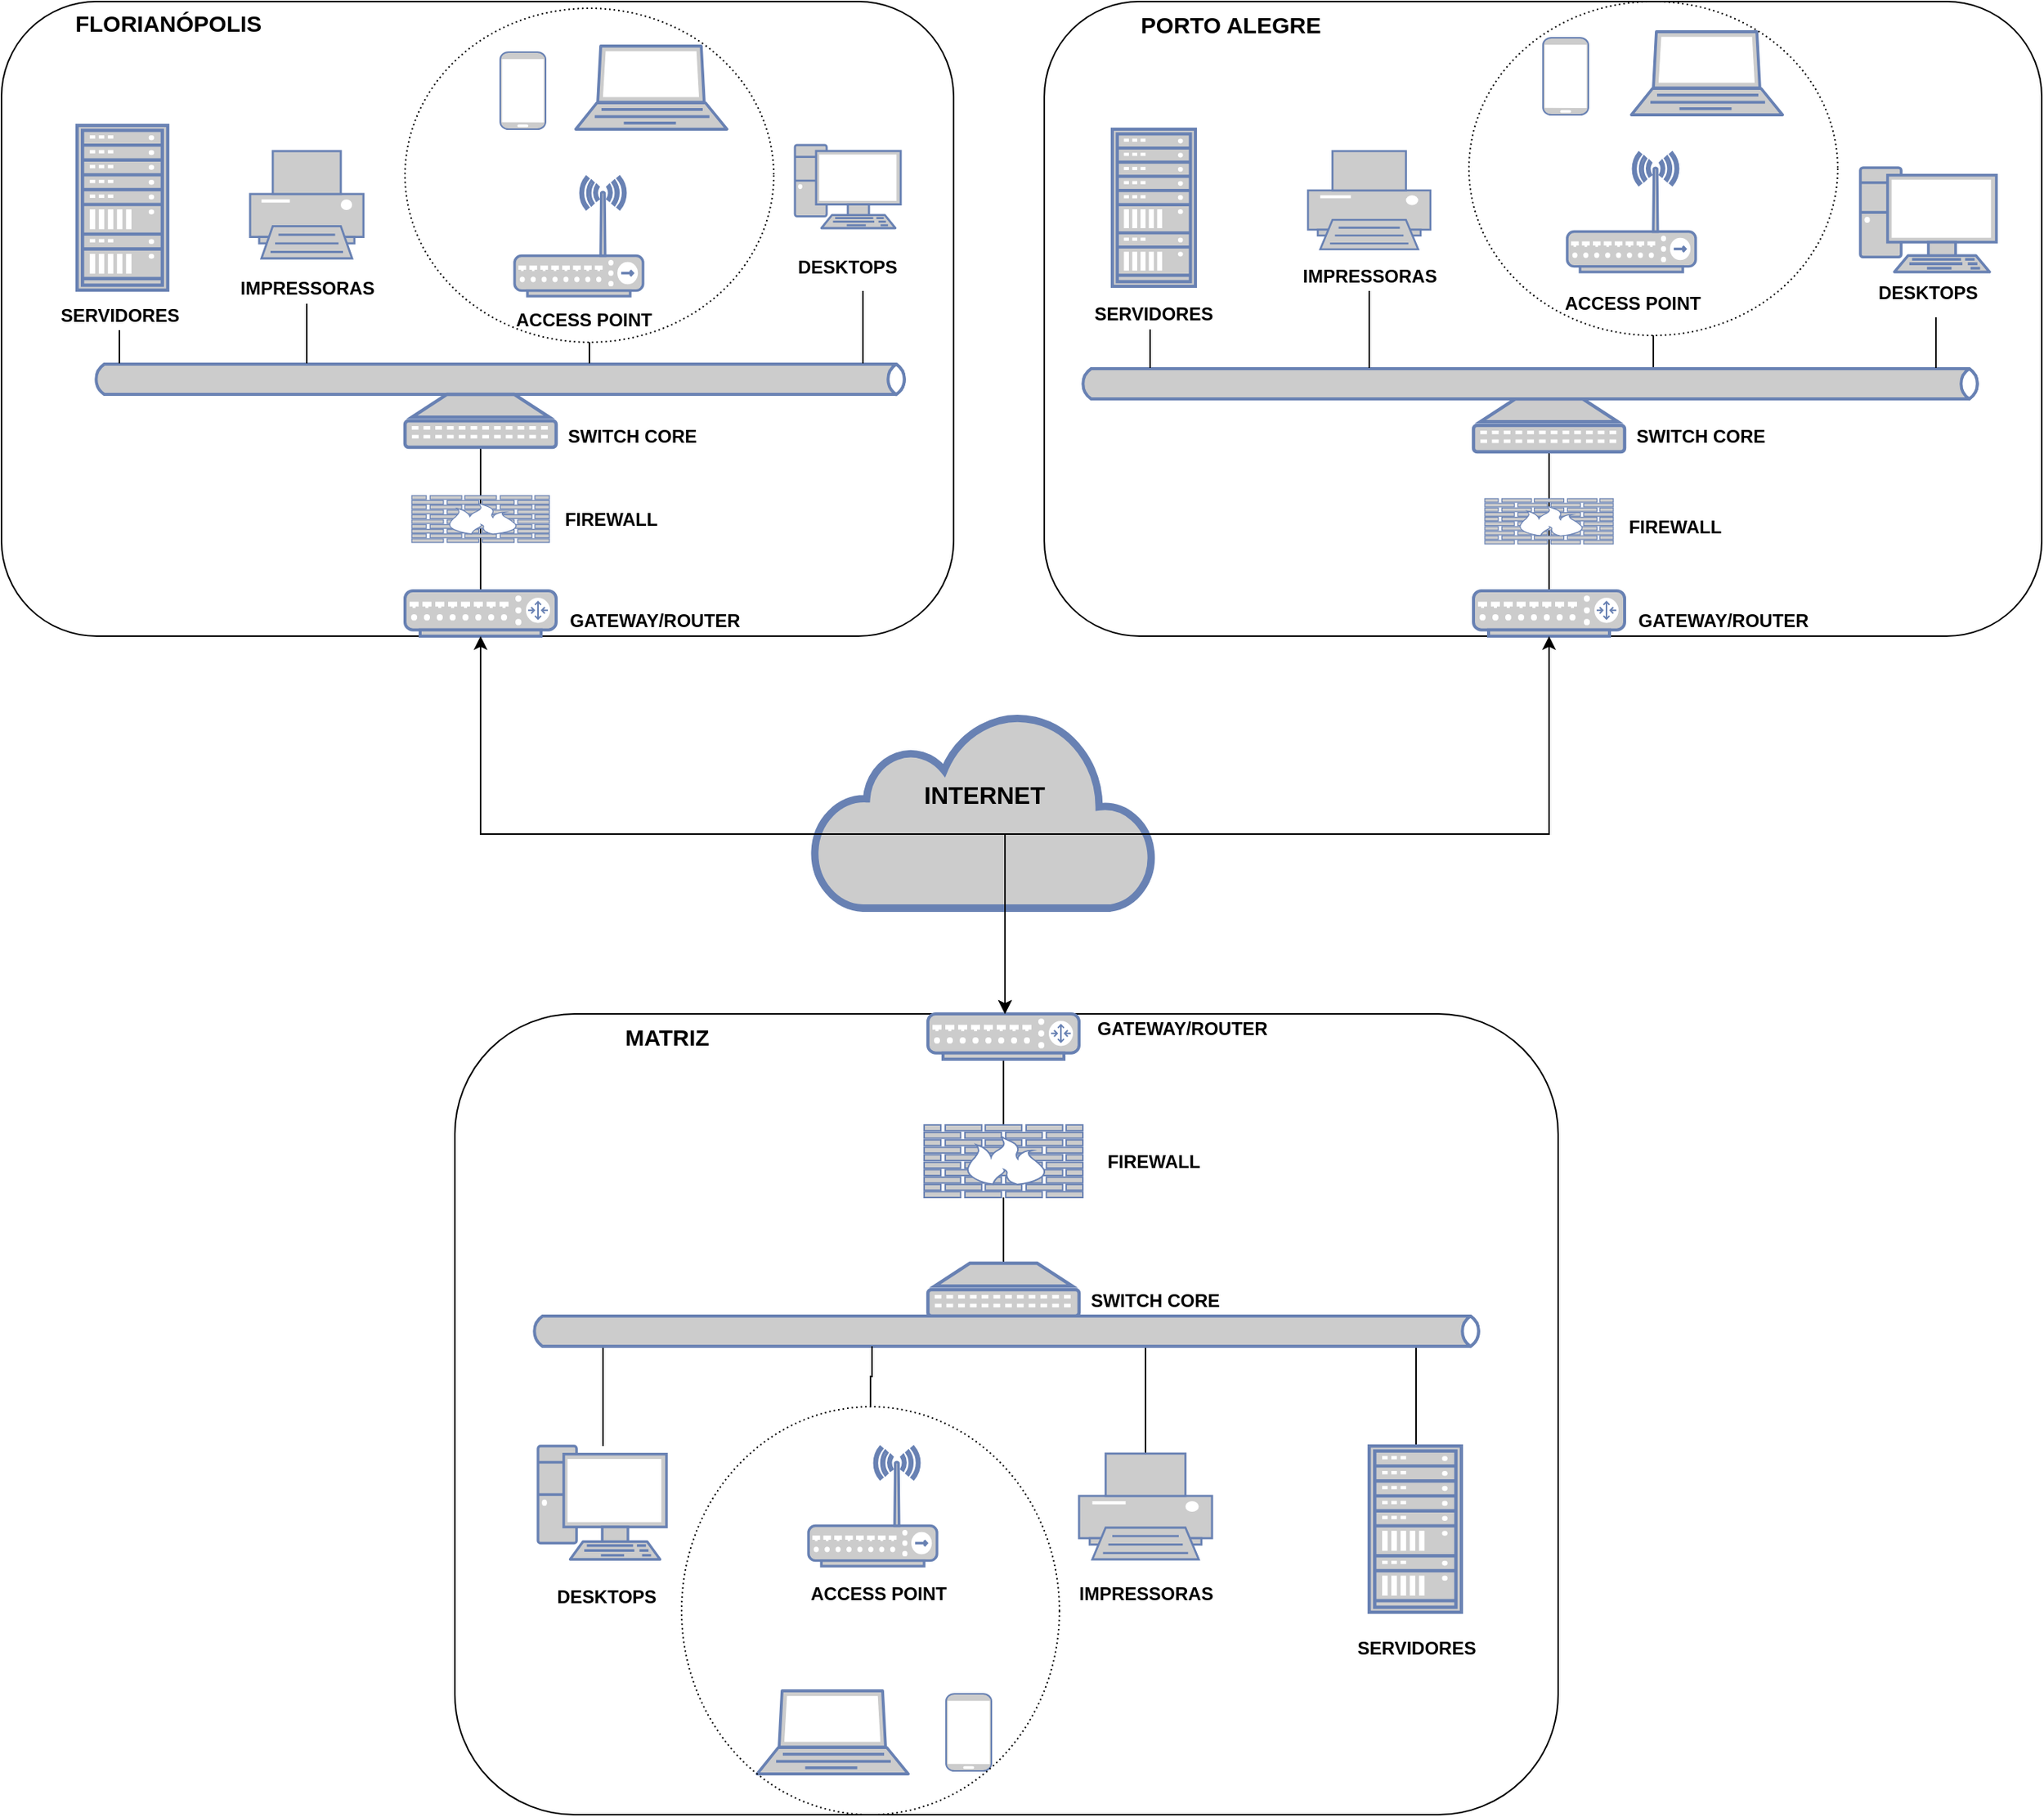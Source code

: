 <mxfile version="12.3.0" type="device" pages="2"><diagram id="4QHmLEciSMvdB4jGAkyc" name="TOPOLOGIA"><mxGraphModel dx="2310" dy="1998" grid="1" gridSize="10" guides="1" tooltips="1" connect="1" arrows="1" fold="1" page="1" pageScale="1" pageWidth="827" pageHeight="1169" math="0" shadow="0"><root><mxCell id="0"/><mxCell id="1" parent="0"/><mxCell id="ngDbXRB2YEKKCKvo73Pi-3" value="" style="rounded=1;whiteSpace=wrap;html=1;fontStyle=1" parent="1" vertex="1"><mxGeometry x="60" y="500" width="730" height="530" as="geometry"/></mxCell><mxCell id="ngDbXRB2YEKKCKvo73Pi-5" value="" style="rounded=1;whiteSpace=wrap;html=1;fontStyle=1" parent="1" vertex="1"><mxGeometry x="450" y="-170" width="660" height="420" as="geometry"/></mxCell><mxCell id="ngDbXRB2YEKKCKvo73Pi-6" value="" style="rounded=1;whiteSpace=wrap;html=1;fontStyle=1" parent="1" vertex="1"><mxGeometry x="-240" y="-170" width="630" height="420" as="geometry"/></mxCell><mxCell id="ngDbXRB2YEKKCKvo73Pi-122" style="edgeStyle=elbowEdgeStyle;rounded=0;orthogonalLoop=1;jettySize=auto;elbow=vertical;html=1;exitX=0.5;exitY=1;exitDx=0;exitDy=0;exitPerimeter=0;startArrow=none;startFill=0;endArrow=none;endFill=0;" parent="1" source="ngDbXRB2YEKKCKvo73Pi-16" target="ngDbXRB2YEKKCKvo73Pi-17" edge="1"><mxGeometry relative="1" as="geometry"/></mxCell><mxCell id="ngDbXRB2YEKKCKvo73Pi-16" value="" style="fontColor=#0066CC;verticalAlign=top;verticalLabelPosition=bottom;labelPosition=center;align=center;html=1;outlineConnect=0;fillColor=#CCCCCC;strokeColor=#6881B3;gradientColor=none;gradientDirection=north;strokeWidth=2;shape=mxgraph.networks.router;" parent="1" vertex="1"><mxGeometry x="373" y="500" width="100" height="30" as="geometry"/></mxCell><mxCell id="ngDbXRB2YEKKCKvo73Pi-123" style="edgeStyle=elbowEdgeStyle;rounded=0;orthogonalLoop=1;jettySize=auto;elbow=vertical;html=1;exitX=0.5;exitY=1;exitDx=0;exitDy=0;exitPerimeter=0;entryX=0.5;entryY=0;entryDx=0;entryDy=0;entryPerimeter=0;startArrow=none;startFill=0;endArrow=none;endFill=0;" parent="1" source="ngDbXRB2YEKKCKvo73Pi-17" target="ngDbXRB2YEKKCKvo73Pi-59" edge="1"><mxGeometry relative="1" as="geometry"/></mxCell><mxCell id="ngDbXRB2YEKKCKvo73Pi-17" value="" style="fontColor=#0066CC;verticalAlign=top;verticalLabelPosition=bottom;labelPosition=center;align=center;html=1;outlineConnect=0;fillColor=#CCCCCC;strokeColor=#6881B3;gradientColor=none;gradientDirection=north;strokeWidth=2;shape=mxgraph.networks.firewall;" parent="1" vertex="1"><mxGeometry x="370.5" y="573.5" width="105" height="48" as="geometry"/></mxCell><mxCell id="ngDbXRB2YEKKCKvo73Pi-56" style="edgeStyle=elbowEdgeStyle;rounded=0;orthogonalLoop=1;jettySize=auto;elbow=vertical;html=1;exitX=0.5;exitY=0;exitDx=0;exitDy=0;exitPerimeter=0;entryX=0.5;entryY=1;entryDx=0;entryDy=0;entryPerimeter=0;startArrow=none;startFill=0;endArrow=none;endFill=0;" parent="1" source="ngDbXRB2YEKKCKvo73Pi-18" target="ngDbXRB2YEKKCKvo73Pi-20" edge="1"><mxGeometry relative="1" as="geometry"/></mxCell><mxCell id="ngDbXRB2YEKKCKvo73Pi-121" style="edgeStyle=elbowEdgeStyle;rounded=0;orthogonalLoop=1;jettySize=auto;elbow=vertical;html=1;exitX=0.5;exitY=0;exitDx=0;exitDy=0;exitPerimeter=0;startArrow=none;startFill=0;endArrow=none;endFill=0;" parent="1" source="ngDbXRB2YEKKCKvo73Pi-18" target="ngDbXRB2YEKKCKvo73Pi-62" edge="1"><mxGeometry relative="1" as="geometry"/></mxCell><mxCell id="ngDbXRB2YEKKCKvo73Pi-18" value="" style="fontColor=#0066CC;verticalAlign=top;verticalLabelPosition=bottom;labelPosition=center;align=center;html=1;outlineConnect=0;fillColor=#CCCCCC;strokeColor=#6881B3;gradientColor=none;gradientDirection=north;strokeWidth=2;shape=mxgraph.networks.firewall;" parent="1" vertex="1"><mxGeometry x="31.5" y="157" width="91" height="31" as="geometry"/></mxCell><mxCell id="ngDbXRB2YEKKCKvo73Pi-57" style="edgeStyle=elbowEdgeStyle;rounded=0;orthogonalLoop=1;jettySize=auto;elbow=vertical;html=1;exitX=0.5;exitY=0;exitDx=0;exitDy=0;exitPerimeter=0;entryX=0.5;entryY=1;entryDx=0;entryDy=0;entryPerimeter=0;startArrow=none;startFill=0;endArrow=none;endFill=0;" parent="1" source="ngDbXRB2YEKKCKvo73Pi-19" target="ngDbXRB2YEKKCKvo73Pi-21" edge="1"><mxGeometry relative="1" as="geometry"/></mxCell><mxCell id="ngDbXRB2YEKKCKvo73Pi-119" style="edgeStyle=elbowEdgeStyle;rounded=0;orthogonalLoop=1;jettySize=auto;elbow=vertical;html=1;exitX=0.5;exitY=0;exitDx=0;exitDy=0;exitPerimeter=0;entryX=0.5;entryY=1;entryDx=0;entryDy=0;entryPerimeter=0;startArrow=none;startFill=0;endArrow=none;endFill=0;" parent="1" source="ngDbXRB2YEKKCKvo73Pi-19" target="ngDbXRB2YEKKCKvo73Pi-63" edge="1"><mxGeometry relative="1" as="geometry"><Array as="points"><mxPoint x="780" y="144"/></Array></mxGeometry></mxCell><mxCell id="ngDbXRB2YEKKCKvo73Pi-19" value="" style="fontColor=#0066CC;verticalAlign=top;verticalLabelPosition=bottom;labelPosition=center;align=center;html=1;outlineConnect=0;fillColor=#CCCCCC;strokeColor=#6881B3;gradientColor=none;gradientDirection=north;strokeWidth=2;shape=mxgraph.networks.firewall;" parent="1" vertex="1"><mxGeometry x="741.5" y="159" width="85" height="30" as="geometry"/></mxCell><mxCell id="ngDbXRB2YEKKCKvo73Pi-20" value="" style="fontColor=#0066CC;verticalAlign=top;verticalLabelPosition=bottom;labelPosition=center;align=center;html=1;outlineConnect=0;fillColor=#CCCCCC;strokeColor=#6881B3;gradientColor=none;gradientDirection=north;strokeWidth=2;shape=mxgraph.networks.router;" parent="1" vertex="1"><mxGeometry x="27" y="220" width="100" height="30" as="geometry"/></mxCell><mxCell id="ngDbXRB2YEKKCKvo73Pi-21" value="" style="fontColor=#0066CC;verticalAlign=top;verticalLabelPosition=bottom;labelPosition=center;align=center;html=1;outlineConnect=0;fillColor=#CCCCCC;strokeColor=#6881B3;gradientColor=none;gradientDirection=north;strokeWidth=2;shape=mxgraph.networks.router;" parent="1" vertex="1"><mxGeometry x="734" y="220" width="100" height="30" as="geometry"/></mxCell><mxCell id="ngDbXRB2YEKKCKvo73Pi-23" value="" style="fontColor=#0066CC;verticalAlign=top;verticalLabelPosition=bottom;labelPosition=center;align=center;html=1;outlineConnect=0;fillColor=#CCCCCC;strokeColor=#6881B3;gradientColor=none;gradientDirection=north;strokeWidth=2;shape=mxgraph.networks.pc;" parent="1" vertex="1"><mxGeometry x="285" y="-75" width="70" height="55" as="geometry"/></mxCell><mxCell id="ngDbXRB2YEKKCKvo73Pi-25" value="" style="fontColor=#0066CC;verticalAlign=top;verticalLabelPosition=bottom;labelPosition=center;align=center;html=1;outlineConnect=0;fillColor=#CCCCCC;strokeColor=#6881B3;gradientColor=none;gradientDirection=north;strokeWidth=2;shape=mxgraph.networks.pc;" parent="1" vertex="1"><mxGeometry x="990" y="-60" width="90" height="69" as="geometry"/></mxCell><mxCell id="ngDbXRB2YEKKCKvo73Pi-96" style="edgeStyle=elbowEdgeStyle;rounded=0;orthogonalLoop=1;jettySize=auto;elbow=vertical;html=1;exitX=0.5;exitY=0.07;exitDx=0;exitDy=0;exitPerimeter=0;startArrow=classic;startFill=1;" parent="1" source="ngDbXRB2YEKKCKvo73Pi-27" target="ngDbXRB2YEKKCKvo73Pi-3" edge="1"><mxGeometry relative="1" as="geometry"/></mxCell><mxCell id="ngDbXRB2YEKKCKvo73Pi-97" value="" style="edgeStyle=elbowEdgeStyle;rounded=0;orthogonalLoop=1;jettySize=auto;elbow=vertical;html=1;startArrow=none;startFill=0;endArrow=none;endFill=0;" parent="1" source="ngDbXRB2YEKKCKvo73Pi-27" target="ngDbXRB2YEKKCKvo73Pi-60" edge="1"><mxGeometry relative="1" as="geometry"><Array as="points"><mxPoint x="158" y="740"/></Array></mxGeometry></mxCell><mxCell id="ngDbXRB2YEKKCKvo73Pi-27" value="" style="fontColor=#0066CC;verticalAlign=top;verticalLabelPosition=bottom;labelPosition=center;align=center;html=1;outlineConnect=0;fillColor=#CCCCCC;strokeColor=#6881B3;gradientColor=none;gradientDirection=north;strokeWidth=2;shape=mxgraph.networks.pc;" parent="1" vertex="1"><mxGeometry x="115" y="786" width="85" height="75" as="geometry"/></mxCell><mxCell id="ngDbXRB2YEKKCKvo73Pi-28" value="" style="fontColor=#0066CC;verticalAlign=top;verticalLabelPosition=bottom;labelPosition=center;align=center;html=1;outlineConnect=0;fillColor=#CCCCCC;strokeColor=#6881B3;gradientColor=none;gradientDirection=north;strokeWidth=2;shape=mxgraph.networks.laptop;" parent="1" vertex="1"><mxGeometry x="260" y="948" width="100" height="55" as="geometry"/></mxCell><mxCell id="ngDbXRB2YEKKCKvo73Pi-29" value="" style="fontColor=#0066CC;verticalAlign=top;verticalLabelPosition=bottom;labelPosition=center;align=center;html=1;outlineConnect=0;fillColor=#CCCCCC;strokeColor=#6881B3;gradientColor=none;gradientDirection=north;strokeWidth=2;shape=mxgraph.networks.laptop;" parent="1" vertex="1"><mxGeometry x="838.5" y="-150" width="100" height="55" as="geometry"/></mxCell><mxCell id="ngDbXRB2YEKKCKvo73Pi-30" value="" style="fontColor=#0066CC;verticalAlign=top;verticalLabelPosition=bottom;labelPosition=center;align=center;html=1;outlineConnect=0;fillColor=#CCCCCC;strokeColor=#6881B3;gradientColor=none;gradientDirection=north;strokeWidth=2;shape=mxgraph.networks.laptop;" parent="1" vertex="1"><mxGeometry x="140" y="-140.5" width="100" height="55" as="geometry"/></mxCell><mxCell id="ngDbXRB2YEKKCKvo73Pi-34" value="" style="fontColor=#0066CC;verticalAlign=top;verticalLabelPosition=bottom;labelPosition=center;align=center;html=1;outlineConnect=0;fillColor=#CCCCCC;strokeColor=#6881B3;gradientColor=none;gradientDirection=north;strokeWidth=2;shape=mxgraph.networks.mobile;" parent="1" vertex="1"><mxGeometry x="385" y="950" width="30" height="51" as="geometry"/></mxCell><mxCell id="ngDbXRB2YEKKCKvo73Pi-35" value="" style="fontColor=#0066CC;verticalAlign=top;verticalLabelPosition=bottom;labelPosition=center;align=center;html=1;outlineConnect=0;fillColor=#CCCCCC;strokeColor=#6881B3;gradientColor=none;gradientDirection=north;strokeWidth=2;shape=mxgraph.networks.mobile;" parent="1" vertex="1"><mxGeometry x="780" y="-146" width="30" height="51" as="geometry"/></mxCell><mxCell id="ngDbXRB2YEKKCKvo73Pi-36" value="" style="fontColor=#0066CC;verticalAlign=top;verticalLabelPosition=bottom;labelPosition=center;align=center;html=1;outlineConnect=0;fillColor=#CCCCCC;strokeColor=#6881B3;gradientColor=none;gradientDirection=north;strokeWidth=2;shape=mxgraph.networks.mobile;" parent="1" vertex="1"><mxGeometry x="90" y="-136.5" width="30" height="51" as="geometry"/></mxCell><mxCell id="ngDbXRB2YEKKCKvo73Pi-94" value="" style="edgeStyle=elbowEdgeStyle;rounded=0;orthogonalLoop=1;jettySize=auto;elbow=vertical;html=1;startArrow=none;startFill=0;endArrow=none;endFill=0;" parent="1" source="ngDbXRB2YEKKCKvo73Pi-37" target="ngDbXRB2YEKKCKvo73Pi-60" edge="1"><mxGeometry relative="1" as="geometry"><Array as="points"><mxPoint x="517" y="740"/></Array></mxGeometry></mxCell><mxCell id="ngDbXRB2YEKKCKvo73Pi-37" value="" style="fontColor=#0066CC;verticalAlign=top;verticalLabelPosition=bottom;labelPosition=center;align=center;html=1;outlineConnect=0;fillColor=#CCCCCC;strokeColor=#6881B3;gradientColor=none;gradientDirection=north;strokeWidth=2;shape=mxgraph.networks.printer;" parent="1" vertex="1"><mxGeometry x="473" y="791" width="88" height="70" as="geometry"/></mxCell><mxCell id="ngDbXRB2YEKKCKvo73Pi-93" style="edgeStyle=elbowEdgeStyle;rounded=0;orthogonalLoop=1;jettySize=auto;elbow=vertical;html=1;startArrow=none;startFill=0;endArrow=none;endFill=0;" parent="1" source="ngDbXRB2YEKKCKvo73Pi-38" target="ngDbXRB2YEKKCKvo73Pi-60" edge="1"><mxGeometry relative="1" as="geometry"><Array as="points"><mxPoint x="696" y="740"/></Array></mxGeometry></mxCell><mxCell id="ngDbXRB2YEKKCKvo73Pi-38" value="" style="fontColor=#0066CC;verticalAlign=top;verticalLabelPosition=bottom;labelPosition=center;align=center;html=1;outlineConnect=0;fillColor=#CCCCCC;strokeColor=#6881B3;gradientColor=none;gradientDirection=north;strokeWidth=2;shape=mxgraph.networks.rack;" parent="1" vertex="1"><mxGeometry x="665" y="786" width="61" height="110" as="geometry"/></mxCell><mxCell id="ngDbXRB2YEKKCKvo73Pi-39" value="" style="fontColor=#0066CC;verticalAlign=top;verticalLabelPosition=bottom;labelPosition=center;align=center;html=1;outlineConnect=0;fillColor=#CCCCCC;strokeColor=#6881B3;gradientColor=none;gradientDirection=north;strokeWidth=2;shape=mxgraph.networks.printer;" parent="1" vertex="1"><mxGeometry x="-75.5" y="-71" width="75" height="71" as="geometry"/></mxCell><mxCell id="ngDbXRB2YEKKCKvo73Pi-40" value="" style="fontColor=#0066CC;verticalAlign=top;verticalLabelPosition=bottom;labelPosition=center;align=center;html=1;outlineConnect=0;fillColor=#CCCCCC;strokeColor=#6881B3;gradientColor=none;gradientDirection=north;strokeWidth=2;shape=mxgraph.networks.printer;" parent="1" vertex="1"><mxGeometry x="624.5" y="-71" width="81" height="65" as="geometry"/></mxCell><mxCell id="ngDbXRB2YEKKCKvo73Pi-41" value="" style="fontColor=#0066CC;verticalAlign=top;verticalLabelPosition=bottom;labelPosition=center;align=center;html=1;outlineConnect=0;fillColor=#CCCCCC;strokeColor=#6881B3;gradientColor=none;gradientDirection=north;strokeWidth=2;shape=mxgraph.networks.rack;" parent="1" vertex="1"><mxGeometry x="-190" y="-88" width="60" height="109" as="geometry"/></mxCell><mxCell id="ngDbXRB2YEKKCKvo73Pi-55" style="edgeStyle=elbowEdgeStyle;rounded=0;orthogonalLoop=1;jettySize=auto;elbow=vertical;html=1;exitX=0.5;exitY=1;exitDx=0;exitDy=0;exitPerimeter=0;startArrow=classic;startFill=1;" parent="1" source="ngDbXRB2YEKKCKvo73Pi-42" target="ngDbXRB2YEKKCKvo73Pi-5" edge="1"><mxGeometry relative="1" as="geometry"/></mxCell><mxCell id="ngDbXRB2YEKKCKvo73Pi-42" value="" style="fontColor=#0066CC;verticalAlign=top;verticalLabelPosition=bottom;labelPosition=center;align=center;html=1;outlineConnect=0;fillColor=#CCCCCC;strokeColor=#6881B3;gradientColor=none;gradientDirection=north;strokeWidth=2;shape=mxgraph.networks.rack;" parent="1" vertex="1"><mxGeometry x="495" y="-85.5" width="55" height="104" as="geometry"/></mxCell><mxCell id="ngDbXRB2YEKKCKvo73Pi-44" value="" style="html=1;outlineConnect=0;fillColor=#CCCCCC;strokeColor=#6881B3;gradientColor=none;gradientDirection=north;strokeWidth=2;shape=mxgraph.networks.cloud;fontColor=#ffffff;" parent="1" vertex="1"><mxGeometry x="297.5" y="300" width="225" height="130" as="geometry"/></mxCell><mxCell id="ngDbXRB2YEKKCKvo73Pi-10" value="&lt;b&gt;&lt;font style=&quot;font-size: 16px&quot;&gt;INTERNET&lt;/font&gt;&lt;/b&gt;" style="text;html=1;align=center;verticalAlign=middle;resizable=0;points=[];;autosize=1;" parent="1" vertex="1"><mxGeometry x="360" y="345" width="100" height="20" as="geometry"/></mxCell><mxCell id="ngDbXRB2YEKKCKvo73Pi-52" style="edgeStyle=orthogonalEdgeStyle;rounded=0;orthogonalLoop=1;jettySize=auto;html=1;startArrow=classic;startFill=1;exitX=0.5;exitY=1;exitDx=0;exitDy=0;exitPerimeter=0;" parent="1" source="ngDbXRB2YEKKCKvo73Pi-20" target="ngDbXRB2YEKKCKvo73Pi-16" edge="1"><mxGeometry relative="1" as="geometry"><mxPoint x="140" y="421" as="targetPoint"/><Array as="points"><mxPoint x="77" y="381"/><mxPoint x="424" y="381"/></Array></mxGeometry></mxCell><mxCell id="ngDbXRB2YEKKCKvo73Pi-54" value="" style="edgeStyle=orthogonalEdgeStyle;rounded=0;orthogonalLoop=1;jettySize=auto;html=1;startArrow=classic;startFill=1;" parent="1" source="ngDbXRB2YEKKCKvo73Pi-21" target="ngDbXRB2YEKKCKvo73Pi-16" edge="1"><mxGeometry relative="1" as="geometry"><mxPoint x="770" y="190" as="sourcePoint"/><mxPoint x="424" y="590" as="targetPoint"/><Array as="points"><mxPoint x="784" y="381"/><mxPoint x="424" y="381"/></Array></mxGeometry></mxCell><mxCell id="ngDbXRB2YEKKCKvo73Pi-59" value="" style="fontColor=#0066CC;verticalAlign=top;verticalLabelPosition=bottom;labelPosition=center;align=center;html=1;outlineConnect=0;fillColor=#CCCCCC;strokeColor=#6881B3;gradientColor=none;gradientDirection=north;strokeWidth=2;shape=mxgraph.networks.patch_panel;" parent="1" vertex="1"><mxGeometry x="373" y="665" width="100" height="35" as="geometry"/></mxCell><mxCell id="ngDbXRB2YEKKCKvo73Pi-60" value="" style="html=1;outlineConnect=0;fillColor=#CCCCCC;strokeColor=#6881B3;gradientColor=none;gradientDirection=north;strokeWidth=2;shape=mxgraph.networks.bus;gradientColor=none;gradientDirection=north;fontColor=#ffffff;perimeter=backbonePerimeter;backboneSize=20;" parent="1" vertex="1"><mxGeometry x="110" y="700" width="630" height="20" as="geometry"/></mxCell><mxCell id="ngDbXRB2YEKKCKvo73Pi-61" value="" style="html=1;outlineConnect=0;fillColor=#CCCCCC;strokeColor=#6881B3;gradientColor=none;gradientDirection=north;strokeWidth=2;shape=mxgraph.networks.bus;gradientColor=none;gradientDirection=north;fontColor=#ffffff;perimeter=backbonePerimeter;backboneSize=20;" parent="1" vertex="1"><mxGeometry x="-180" y="70" width="540" height="20" as="geometry"/></mxCell><mxCell id="ngDbXRB2YEKKCKvo73Pi-62" value="" style="fontColor=#0066CC;verticalAlign=top;verticalLabelPosition=bottom;labelPosition=center;align=center;html=1;outlineConnect=0;fillColor=#CCCCCC;strokeColor=#6881B3;gradientColor=none;gradientDirection=north;strokeWidth=2;shape=mxgraph.networks.patch_panel;" parent="1" vertex="1"><mxGeometry x="27" y="90" width="100" height="35" as="geometry"/></mxCell><mxCell id="ngDbXRB2YEKKCKvo73Pi-63" value="" style="fontColor=#0066CC;verticalAlign=top;verticalLabelPosition=bottom;labelPosition=center;align=center;html=1;outlineConnect=0;fillColor=#CCCCCC;strokeColor=#6881B3;gradientColor=none;gradientDirection=north;strokeWidth=2;shape=mxgraph.networks.patch_panel;" parent="1" vertex="1"><mxGeometry x="734" y="93" width="100" height="35" as="geometry"/></mxCell><mxCell id="ngDbXRB2YEKKCKvo73Pi-102" value="" style="edgeStyle=elbowEdgeStyle;rounded=0;orthogonalLoop=1;jettySize=auto;elbow=vertical;html=1;startArrow=none;startFill=0;endArrow=none;endFill=0;" parent="1" source="ngDbXRB2YEKKCKvo73Pi-64" target="ngDbXRB2YEKKCKvo73Pi-91" edge="1"><mxGeometry relative="1" as="geometry"><Array as="points"><mxPoint x="853" y="60"/></Array></mxGeometry></mxCell><mxCell id="ngDbXRB2YEKKCKvo73Pi-64" value="" style="html=1;outlineConnect=0;fillColor=#CCCCCC;strokeColor=#6881B3;gradientColor=none;gradientDirection=north;strokeWidth=2;shape=mxgraph.networks.bus;gradientColor=none;gradientDirection=north;fontColor=#ffffff;perimeter=backbonePerimeter;backboneSize=20;" parent="1" vertex="1"><mxGeometry x="473" y="73" width="597" height="20" as="geometry"/></mxCell><mxCell id="ngDbXRB2YEKKCKvo73Pi-65" value="" style="fontColor=#0066CC;verticalAlign=top;verticalLabelPosition=bottom;labelPosition=center;align=center;html=1;outlineConnect=0;fillColor=#CCCCCC;strokeColor=#6881B3;gradientColor=none;gradientDirection=north;strokeWidth=2;shape=mxgraph.networks.wireless_hub;" parent="1" vertex="1"><mxGeometry x="294" y="786.5" width="85" height="79" as="geometry"/></mxCell><mxCell id="ngDbXRB2YEKKCKvo73Pi-67" value="&lt;b&gt;DESKTOPS&lt;/b&gt;" style="text;html=1;align=center;verticalAlign=middle;resizable=0;points=[];;autosize=1;" parent="1" vertex="1"><mxGeometry x="120" y="876" width="80" height="20" as="geometry"/></mxCell><mxCell id="ngDbXRB2YEKKCKvo73Pi-109" style="edgeStyle=elbowEdgeStyle;rounded=0;orthogonalLoop=1;jettySize=auto;elbow=vertical;html=1;exitX=0.5;exitY=1;exitDx=0;exitDy=0;startArrow=none;startFill=0;endArrow=none;endFill=0;" parent="1" source="ngDbXRB2YEKKCKvo73Pi-68" target="ngDbXRB2YEKKCKvo73Pi-61" edge="1"><mxGeometry relative="1" as="geometry"><Array as="points"><mxPoint x="330" y="45"/></Array></mxGeometry></mxCell><mxCell id="ngDbXRB2YEKKCKvo73Pi-68" value="&lt;b&gt;DESKTOPS&lt;/b&gt;" style="text;html=1;" parent="1" vertex="1"><mxGeometry x="285" y="-8.5" width="90" height="30" as="geometry"/></mxCell><mxCell id="ngDbXRB2YEKKCKvo73Pi-99" value="" style="edgeStyle=elbowEdgeStyle;rounded=0;orthogonalLoop=1;jettySize=auto;elbow=vertical;html=1;startArrow=none;startFill=0;endArrow=none;endFill=0;" parent="1" source="ngDbXRB2YEKKCKvo73Pi-69" target="ngDbXRB2YEKKCKvo73Pi-64" edge="1"><mxGeometry relative="1" as="geometry"><mxPoint x="1045" y="119" as="targetPoint"/><Array as="points"><mxPoint x="1040" y="50"/></Array></mxGeometry></mxCell><mxCell id="ngDbXRB2YEKKCKvo73Pi-69" value="&lt;b&gt;DESKTOPS&lt;/b&gt;" style="text;html=1;" parent="1" vertex="1"><mxGeometry x="1000" y="9" width="90" height="30" as="geometry"/></mxCell><mxCell id="ngDbXRB2YEKKCKvo73Pi-101" value="" style="edgeStyle=elbowEdgeStyle;rounded=0;orthogonalLoop=1;jettySize=auto;elbow=vertical;html=1;startArrow=none;startFill=0;endArrow=none;endFill=0;" parent="1" source="ngDbXRB2YEKKCKvo73Pi-71" target="ngDbXRB2YEKKCKvo73Pi-64" edge="1"><mxGeometry relative="1" as="geometry"><mxPoint x="665" y="80" as="targetPoint"/><Array as="points"><mxPoint x="665" y="50"/></Array></mxGeometry></mxCell><mxCell id="ngDbXRB2YEKKCKvo73Pi-71" value="&lt;b&gt;IMPRESSORAS&lt;/b&gt;" style="text;html=1;align=center;verticalAlign=middle;resizable=0;points=[];;autosize=1;" parent="1" vertex="1"><mxGeometry x="615" y="1.5" width="100" height="20" as="geometry"/></mxCell><mxCell id="ngDbXRB2YEKKCKvo73Pi-113" style="edgeStyle=elbowEdgeStyle;rounded=0;orthogonalLoop=1;jettySize=auto;elbow=vertical;html=1;startArrow=none;startFill=0;endArrow=none;endFill=0;" parent="1" source="ngDbXRB2YEKKCKvo73Pi-72" target="ngDbXRB2YEKKCKvo73Pi-61" edge="1"><mxGeometry relative="1" as="geometry"><Array as="points"><mxPoint x="-38" y="50"/></Array></mxGeometry></mxCell><mxCell id="ngDbXRB2YEKKCKvo73Pi-72" value="&lt;b&gt;IMPRESSORAS&lt;/b&gt;" style="text;html=1;align=center;verticalAlign=middle;resizable=0;points=[];;autosize=1;" parent="1" vertex="1"><mxGeometry x="-88" y="10" width="100" height="20" as="geometry"/></mxCell><mxCell id="ngDbXRB2YEKKCKvo73Pi-73" value="&lt;b&gt;IMPRESSORAS&lt;/b&gt;" style="text;html=1;align=center;verticalAlign=middle;resizable=0;points=[];;autosize=1;" parent="1" vertex="1"><mxGeometry x="467" y="873.5" width="100" height="20" as="geometry"/></mxCell><mxCell id="ngDbXRB2YEKKCKvo73Pi-74" value="&lt;b&gt;SERVIDORES&lt;/b&gt;" style="text;html=1;align=center;verticalAlign=middle;resizable=0;points=[];;autosize=1;" parent="1" vertex="1"><mxGeometry x="650.5" y="910" width="90" height="20" as="geometry"/></mxCell><mxCell id="ngDbXRB2YEKKCKvo73Pi-104" value="" style="edgeStyle=elbowEdgeStyle;rounded=0;orthogonalLoop=1;jettySize=auto;elbow=vertical;html=1;startArrow=none;startFill=0;endArrow=none;endFill=0;" parent="1" source="ngDbXRB2YEKKCKvo73Pi-75" target="ngDbXRB2YEKKCKvo73Pi-64" edge="1"><mxGeometry relative="1" as="geometry"><mxPoint x="522" y="127" as="targetPoint"/><Array as="points"><mxPoint x="520" y="60"/></Array></mxGeometry></mxCell><mxCell id="ngDbXRB2YEKKCKvo73Pi-75" value="&lt;b&gt;SERVIDORES&lt;/b&gt;" style="text;html=1;align=center;verticalAlign=middle;resizable=0;points=[];;autosize=1;" parent="1" vertex="1"><mxGeometry x="477" y="27" width="90" height="20" as="geometry"/></mxCell><mxCell id="ngDbXRB2YEKKCKvo73Pi-114" style="edgeStyle=elbowEdgeStyle;rounded=0;orthogonalLoop=1;jettySize=auto;elbow=vertical;html=1;startArrow=none;startFill=0;endArrow=none;endFill=0;" parent="1" source="ngDbXRB2YEKKCKvo73Pi-76" target="ngDbXRB2YEKKCKvo73Pi-61" edge="1"><mxGeometry relative="1" as="geometry"><Array as="points"><mxPoint x="-162" y="58"/></Array></mxGeometry></mxCell><mxCell id="ngDbXRB2YEKKCKvo73Pi-76" value="&lt;b&gt;SERVIDORES&lt;/b&gt;" style="text;html=1;align=center;verticalAlign=middle;resizable=0;points=[];;autosize=1;" parent="1" vertex="1"><mxGeometry x="-207" y="27.5" width="90" height="20" as="geometry"/></mxCell><mxCell id="ngDbXRB2YEKKCKvo73Pi-77" value="&lt;b&gt;ACCESS POINT&lt;/b&gt;" style="text;html=1;align=center;verticalAlign=middle;resizable=0;points=[];;autosize=1;" parent="1" vertex="1"><mxGeometry x="285" y="873.5" width="110" height="20" as="geometry"/></mxCell><mxCell id="ngDbXRB2YEKKCKvo73Pi-78" value="&lt;b&gt;ACCESS POINT&lt;/b&gt;" style="text;html=1;align=center;verticalAlign=middle;resizable=0;points=[];;autosize=1;" parent="1" vertex="1"><mxGeometry x="90" y="30.5" width="110" height="20" as="geometry"/></mxCell><mxCell id="ngDbXRB2YEKKCKvo73Pi-79" value="" style="fontColor=#0066CC;verticalAlign=top;verticalLabelPosition=bottom;labelPosition=center;align=center;html=1;outlineConnect=0;fillColor=#CCCCCC;strokeColor=#6881B3;gradientColor=none;gradientDirection=north;strokeWidth=2;shape=mxgraph.networks.wireless_hub;" parent="1" vertex="1"><mxGeometry x="99.5" y="-54" width="85" height="79" as="geometry"/></mxCell><mxCell id="ngDbXRB2YEKKCKvo73Pi-80" value="&lt;b&gt;ACCESS POINT&lt;/b&gt;" style="text;html=1;align=center;verticalAlign=middle;resizable=0;points=[];;autosize=1;" parent="1" vertex="1"><mxGeometry x="783.5" y="20" width="110" height="20" as="geometry"/></mxCell><mxCell id="ngDbXRB2YEKKCKvo73Pi-81" value="" style="fontColor=#0066CC;verticalAlign=top;verticalLabelPosition=bottom;labelPosition=center;align=center;html=1;outlineConnect=0;fillColor=#CCCCCC;strokeColor=#6881B3;gradientColor=none;gradientDirection=north;strokeWidth=2;shape=mxgraph.networks.wireless_hub;" parent="1" vertex="1"><mxGeometry x="796" y="-70" width="85" height="79" as="geometry"/></mxCell><mxCell id="ngDbXRB2YEKKCKvo73Pi-95" style="edgeStyle=elbowEdgeStyle;rounded=0;orthogonalLoop=1;jettySize=auto;elbow=vertical;html=1;exitX=0.5;exitY=0;exitDx=0;exitDy=0;startArrow=none;startFill=0;endArrow=none;endFill=0;" parent="1" source="ngDbXRB2YEKKCKvo73Pi-90" target="ngDbXRB2YEKKCKvo73Pi-60" edge="1"><mxGeometry relative="1" as="geometry"><Array as="points"><mxPoint x="336" y="740"/></Array></mxGeometry></mxCell><mxCell id="ngDbXRB2YEKKCKvo73Pi-90" value="" style="ellipse;whiteSpace=wrap;html=1;strokeWidth=1;fillColor=none;dashed=1;dashPattern=1 2;" parent="1" vertex="1"><mxGeometry x="210" y="760" width="250" height="270" as="geometry"/></mxCell><mxCell id="ngDbXRB2YEKKCKvo73Pi-91" value="" style="ellipse;whiteSpace=wrap;html=1;strokeWidth=1;fillColor=none;dashed=1;dashPattern=1 2;" parent="1" vertex="1"><mxGeometry x="731" y="-170" width="244" height="221" as="geometry"/></mxCell><mxCell id="ngDbXRB2YEKKCKvo73Pi-110" style="edgeStyle=elbowEdgeStyle;rounded=0;orthogonalLoop=1;jettySize=auto;elbow=vertical;html=1;exitX=0.5;exitY=1;exitDx=0;exitDy=0;startArrow=none;startFill=0;endArrow=none;endFill=0;" parent="1" source="ngDbXRB2YEKKCKvo73Pi-92" target="ngDbXRB2YEKKCKvo73Pi-61" edge="1"><mxGeometry relative="1" as="geometry"><Array as="points"><mxPoint x="149" y="63"/></Array></mxGeometry></mxCell><mxCell id="ngDbXRB2YEKKCKvo73Pi-92" value="" style="ellipse;whiteSpace=wrap;html=1;strokeWidth=1;fillColor=none;dashed=1;dashPattern=1 2;" parent="1" vertex="1"><mxGeometry x="27" y="-165.5" width="244" height="221" as="geometry"/></mxCell><mxCell id="ngDbXRB2YEKKCKvo73Pi-115" value="&lt;b&gt;FIREWALL&lt;/b&gt;" style="text;html=1;align=center;verticalAlign=middle;resizable=0;points=[];;autosize=1;" parent="1" vertex="1"><mxGeometry x="122.5" y="162.5" width="80" height="20" as="geometry"/></mxCell><mxCell id="ngDbXRB2YEKKCKvo73Pi-116" value="&lt;b&gt;FIREWALL&lt;/b&gt;" style="text;html=1;align=center;verticalAlign=middle;resizable=0;points=[];;autosize=1;" parent="1" vertex="1"><mxGeometry x="826.5" y="167.5" width="80" height="20" as="geometry"/></mxCell><mxCell id="ngDbXRB2YEKKCKvo73Pi-117" value="&lt;b&gt;FIREWALL&lt;/b&gt;" style="text;html=1;align=center;verticalAlign=middle;resizable=0;points=[];;autosize=1;" parent="1" vertex="1"><mxGeometry x="482" y="587.5" width="80" height="20" as="geometry"/></mxCell><mxCell id="ngDbXRB2YEKKCKvo73Pi-124" value="&lt;b&gt;GATEWAY/ROUTER&lt;/b&gt;" style="text;html=1;align=center;verticalAlign=middle;resizable=0;points=[];;autosize=1;" parent="1" vertex="1"><mxGeometry x="475.5" y="500" width="130" height="20" as="geometry"/></mxCell><mxCell id="ngDbXRB2YEKKCKvo73Pi-125" value="&lt;b&gt;GATEWAY/ROUTER&lt;/b&gt;" style="text;html=1;align=center;verticalAlign=middle;resizable=0;points=[];;autosize=1;" parent="1" vertex="1"><mxGeometry x="834" y="230" width="130" height="20" as="geometry"/></mxCell><mxCell id="ngDbXRB2YEKKCKvo73Pi-126" value="&lt;b&gt;GATEWAY/ROUTER&lt;/b&gt;" style="text;html=1;align=center;verticalAlign=middle;resizable=0;points=[];;autosize=1;" parent="1" vertex="1"><mxGeometry x="127" y="230" width="130" height="20" as="geometry"/></mxCell><mxCell id="ngDbXRB2YEKKCKvo73Pi-127" value="&lt;b&gt;SWITCH CORE&lt;/b&gt;" style="text;html=1;align=center;verticalAlign=middle;resizable=0;points=[];;autosize=1;" parent="1" vertex="1"><mxGeometry x="473" y="680" width="100" height="20" as="geometry"/></mxCell><mxCell id="ngDbXRB2YEKKCKvo73Pi-128" value="&lt;b&gt;SWITCH CORE&lt;/b&gt;" style="text;html=1;align=center;verticalAlign=middle;resizable=0;points=[];;autosize=1;" parent="1" vertex="1"><mxGeometry x="834" y="108" width="100" height="20" as="geometry"/></mxCell><mxCell id="ngDbXRB2YEKKCKvo73Pi-129" value="&lt;b&gt;SWITCH CORE&lt;/b&gt;" style="text;html=1;align=center;verticalAlign=middle;resizable=0;points=[];;autosize=1;" parent="1" vertex="1"><mxGeometry x="127" y="107.5" width="100" height="20" as="geometry"/></mxCell><mxCell id="ngDbXRB2YEKKCKvo73Pi-131" value="&lt;span style=&quot;font-size: 15px;&quot;&gt;FLORIANÓPOLIS&lt;/span&gt;" style="text;html=1;align=center;verticalAlign=middle;resizable=0;points=[];;autosize=1;fontSize=15;fontStyle=1" parent="1" vertex="1"><mxGeometry x="-200.5" y="-166" width="140" height="20" as="geometry"/></mxCell><mxCell id="ngDbXRB2YEKKCKvo73Pi-132" value="&lt;span style=&quot;font-size: 15px&quot;&gt;PORTO ALEGRE&lt;/span&gt;" style="text;html=1;align=center;verticalAlign=middle;resizable=0;points=[];;autosize=1;fontSize=15;fontStyle=1" parent="1" vertex="1"><mxGeometry x="508" y="-165.5" width="130" height="20" as="geometry"/></mxCell><mxCell id="ngDbXRB2YEKKCKvo73Pi-133" value="&lt;span style=&quot;font-size: 15px&quot;&gt;MATRIZ&lt;/span&gt;" style="text;html=1;align=center;verticalAlign=middle;resizable=0;points=[];;autosize=1;fontSize=15;fontStyle=1" parent="1" vertex="1"><mxGeometry x="165" y="505" width="70" height="20" as="geometry"/></mxCell></root></mxGraphModel></diagram><diagram id="wjpLqVj3ZZDXepfzUhdB" name="PORTAS"><mxGraphModel dx="1038" dy="1749" grid="1" gridSize="10" guides="1" tooltips="1" connect="1" arrows="1" fold="1" page="1" pageScale="1" pageWidth="827" pageHeight="1169" math="0" shadow="0"><root><mxCell id="qUwTDePmhL9felxxfzWP-0"/><mxCell id="qUwTDePmhL9felxxfzWP-1" parent="qUwTDePmhL9felxxfzWP-0"/><mxCell id="qUwTDePmhL9felxxfzWP-2" value="" style="html=1;outlineConnect=0;fillColor=#CCCCCC;strokeColor=#6881B3;gradientColor=none;gradientDirection=north;strokeWidth=2;shape=mxgraph.networks.cloud;fontColor=#ffffff;" vertex="1" parent="qUwTDePmhL9felxxfzWP-1"><mxGeometry x="310" y="190" width="150" height="110" as="geometry"/></mxCell><mxCell id="qUwTDePmhL9felxxfzWP-3" value="" style="fontColor=#0066CC;verticalAlign=top;verticalLabelPosition=bottom;labelPosition=center;align=center;html=1;outlineConnect=0;fillColor=#CCCCCC;strokeColor=#6881B3;gradientColor=none;gradientDirection=north;strokeWidth=2;shape=mxgraph.networks.firewall;" vertex="1" parent="qUwTDePmhL9felxxfzWP-1"><mxGeometry x="345" y="360" width="100" height="100" as="geometry"/></mxCell><mxCell id="qUwTDePmhL9felxxfzWP-4" value="" style="fontColor=#0066CC;verticalAlign=top;verticalLabelPosition=bottom;labelPosition=center;align=center;html=1;outlineConnect=0;fillColor=#CCCCCC;strokeColor=#6881B3;gradientColor=none;gradientDirection=north;strokeWidth=2;shape=mxgraph.networks.firewall;fontSize=12;" vertex="1" parent="qUwTDePmhL9felxxfzWP-1"><mxGeometry x="230" y="70" width="100" height="100" as="geometry"/></mxCell><mxCell id="qUwTDePmhL9felxxfzWP-5" value="" style="fontColor=#0066CC;verticalAlign=top;verticalLabelPosition=bottom;labelPosition=center;align=center;html=1;outlineConnect=0;fillColor=#CCCCCC;strokeColor=#6881B3;gradientColor=none;gradientDirection=north;strokeWidth=2;shape=mxgraph.networks.firewall;" vertex="1" parent="qUwTDePmhL9felxxfzWP-1"><mxGeometry x="480" y="70" width="100" height="100" as="geometry"/></mxCell><mxCell id="NOi1LFCRBweuGILGk3Lq-19" style="edgeStyle=orthogonalEdgeStyle;rounded=0;orthogonalLoop=1;jettySize=auto;html=1;exitX=0.5;exitY=0;exitDx=0;exitDy=0;exitPerimeter=0;startArrow=classic;startFill=1;strokeWidth=2;fillColor=#008a00;strokeColor=#005700;" edge="1" parent="qUwTDePmhL9felxxfzWP-1" source="qUwTDePmhL9felxxfzWP-6" target="NOi1LFCRBweuGILGk3Lq-40"><mxGeometry relative="1" as="geometry"><Array as="points"><mxPoint x="123" y="400"/><mxPoint x="370" y="400"/><mxPoint x="370" y="250"/><mxPoint x="260" y="250"/></Array></mxGeometry></mxCell><mxCell id="qUwTDePmhL9felxxfzWP-6" value="" style="fontColor=#0066CC;verticalAlign=top;verticalLabelPosition=bottom;labelPosition=center;align=center;html=1;outlineConnect=0;fillColor=#CCCCCC;strokeColor=#6881B3;gradientColor=none;gradientDirection=north;strokeWidth=2;shape=mxgraph.networks.mail_server;" vertex="1" parent="qUwTDePmhL9felxxfzWP-1"><mxGeometry x="70" y="512.5" width="105" height="105" as="geometry"/></mxCell><mxCell id="NOi1LFCRBweuGILGk3Lq-22" style="edgeStyle=orthogonalEdgeStyle;rounded=0;orthogonalLoop=1;jettySize=auto;html=1;exitX=0.5;exitY=0;exitDx=0;exitDy=0;exitPerimeter=0;endArrow=none;endFill=0;" edge="1" parent="qUwTDePmhL9felxxfzWP-1" source="qUwTDePmhL9felxxfzWP-7" target="NOi1LFCRBweuGILGk3Lq-20"><mxGeometry relative="1" as="geometry"><Array as="points"><mxPoint x="263" y="493"/><mxPoint x="263" y="493"/></Array></mxGeometry></mxCell><mxCell id="qUwTDePmhL9felxxfzWP-7" value="" style="fontColor=#0066CC;verticalAlign=top;verticalLabelPosition=bottom;labelPosition=center;align=center;html=1;outlineConnect=0;fillColor=#CCCCCC;strokeColor=#6881B3;gradientColor=none;gradientDirection=north;strokeWidth=2;shape=mxgraph.networks.server;" vertex="1" parent="qUwTDePmhL9felxxfzWP-1"><mxGeometry x="217.5" y="512.5" width="90" height="100" as="geometry"/></mxCell><mxCell id="NOi1LFCRBweuGILGk3Lq-25" style="edgeStyle=orthogonalEdgeStyle;rounded=0;orthogonalLoop=1;jettySize=auto;html=1;exitX=0.5;exitY=0;exitDx=0;exitDy=0;exitPerimeter=0;endArrow=none;endFill=0;" edge="1" parent="qUwTDePmhL9felxxfzWP-1" source="qUwTDePmhL9felxxfzWP-8" target="NOi1LFCRBweuGILGk3Lq-20"><mxGeometry relative="1" as="geometry"><Array as="points"><mxPoint x="653" y="493"/><mxPoint x="653" y="493"/></Array></mxGeometry></mxCell><mxCell id="qUwTDePmhL9felxxfzWP-8" value="" style="fontColor=#0066CC;verticalAlign=top;verticalLabelPosition=bottom;labelPosition=center;align=center;html=1;outlineConnect=0;fillColor=#CCCCCC;strokeColor=#6881B3;gradientColor=none;gradientDirection=north;strokeWidth=2;shape=mxgraph.networks.server_storage;" vertex="1" parent="qUwTDePmhL9felxxfzWP-1"><mxGeometry x="600" y="512.5" width="105" height="105" as="geometry"/></mxCell><mxCell id="NOi1LFCRBweuGILGk3Lq-23" style="edgeStyle=orthogonalEdgeStyle;rounded=0;orthogonalLoop=1;jettySize=auto;html=1;exitX=0.5;exitY=0;exitDx=0;exitDy=0;exitPerimeter=0;endArrow=none;endFill=0;" edge="1" parent="qUwTDePmhL9felxxfzWP-1" source="qUwTDePmhL9felxxfzWP-9" target="NOi1LFCRBweuGILGk3Lq-20"><mxGeometry relative="1" as="geometry"><Array as="points"><mxPoint x="386" y="490"/><mxPoint x="386" y="490"/></Array></mxGeometry></mxCell><mxCell id="qUwTDePmhL9felxxfzWP-9" value="" style="fontColor=#0066CC;verticalAlign=top;verticalLabelPosition=bottom;labelPosition=center;align=center;html=1;outlineConnect=0;fillColor=#CCCCCC;strokeColor=#6881B3;gradientColor=none;gradientDirection=north;strokeWidth=2;shape=mxgraph.networks.storage;" vertex="1" parent="qUwTDePmhL9felxxfzWP-1"><mxGeometry x="354.5" y="518" width="63" height="69" as="geometry"/></mxCell><mxCell id="NOi1LFCRBweuGILGk3Lq-24" style="edgeStyle=orthogonalEdgeStyle;rounded=0;orthogonalLoop=1;jettySize=auto;html=1;exitX=0.5;exitY=0;exitDx=0;exitDy=0;exitPerimeter=0;endArrow=none;endFill=0;startArrow=classic;startFill=1;fillColor=#e51400;strokeColor=#B20000;strokeWidth=2;" edge="1" parent="qUwTDePmhL9felxxfzWP-1" source="qUwTDePmhL9felxxfzWP-10"><mxGeometry relative="1" as="geometry"><mxPoint x="430" y="340" as="targetPoint"/><Array as="points"><mxPoint x="508" y="400"/><mxPoint x="430" y="400"/></Array></mxGeometry></mxCell><mxCell id="qUwTDePmhL9felxxfzWP-10" value="" style="fontColor=#0066CC;verticalAlign=top;verticalLabelPosition=bottom;labelPosition=center;align=center;html=1;outlineConnect=0;fillColor=#CCCCCC;strokeColor=#6881B3;gradientColor=none;gradientDirection=north;strokeWidth=2;shape=mxgraph.networks.web_server;" vertex="1" parent="qUwTDePmhL9felxxfzWP-1"><mxGeometry x="455" y="512.5" width="105" height="105" as="geometry"/></mxCell><mxCell id="qUwTDePmhL9felxxfzWP-11" value="" style="fontColor=#0066CC;verticalAlign=top;verticalLabelPosition=bottom;labelPosition=center;align=center;html=1;outlineConnect=0;fillColor=#CCCCCC;strokeColor=#6881B3;gradientColor=none;gradientDirection=north;strokeWidth=2;shape=mxgraph.networks.server_storage;" vertex="1" parent="qUwTDePmhL9felxxfzWP-1"><mxGeometry x="610" y="522.5" width="105" height="105" as="geometry"/></mxCell><mxCell id="qUwTDePmhL9felxxfzWP-12" value="" style="fontColor=#0066CC;verticalAlign=top;verticalLabelPosition=bottom;labelPosition=center;align=center;html=1;outlineConnect=0;fillColor=#CCCCCC;strokeColor=#6881B3;gradientColor=none;gradientDirection=north;strokeWidth=2;shape=mxgraph.networks.server_storage;" vertex="1" parent="qUwTDePmhL9felxxfzWP-1"><mxGeometry x="620" y="532.5" width="105" height="105" as="geometry"/></mxCell><mxCell id="NOi1LFCRBweuGILGk3Lq-10" value="&lt;b&gt;EXCHANGE&lt;/b&gt;" style="text;html=1;align=center;verticalAlign=middle;resizable=0;points=[];;autosize=1;" vertex="1" parent="qUwTDePmhL9felxxfzWP-1"><mxGeometry x="70" y="637.5" width="80" height="20" as="geometry"/></mxCell><mxCell id="NOi1LFCRBweuGILGk3Lq-11" value="&lt;b&gt;ARQUIVOS&lt;/b&gt;" style="text;html=1;align=center;verticalAlign=middle;resizable=0;points=[];;autosize=1;" vertex="1" parent="qUwTDePmhL9felxxfzWP-1"><mxGeometry x="222.5" y="640" width="80" height="20" as="geometry"/></mxCell><mxCell id="NOi1LFCRBweuGILGk3Lq-14" value="&lt;b&gt;STORAGE&lt;/b&gt;" style="text;html=1;align=center;verticalAlign=middle;resizable=0;points=[];;autosize=1;" vertex="1" parent="qUwTDePmhL9felxxfzWP-1"><mxGeometry x="350" y="597.5" width="70" height="20" as="geometry"/></mxCell><mxCell id="NOi1LFCRBweuGILGk3Lq-15" value="&lt;b&gt;TOMCAT&lt;/b&gt;" style="text;html=1;align=center;verticalAlign=middle;resizable=0;points=[];;autosize=1;" vertex="1" parent="qUwTDePmhL9felxxfzWP-1"><mxGeometry x="470" y="640" width="70" height="20" as="geometry"/></mxCell><mxCell id="NOi1LFCRBweuGILGk3Lq-16" value="&lt;b&gt;ORACLE&lt;/b&gt;" style="text;html=1;align=center;verticalAlign=middle;resizable=0;points=[];;autosize=1;" vertex="1" parent="qUwTDePmhL9felxxfzWP-1"><mxGeometry x="635" y="640" width="70" height="20" as="geometry"/></mxCell><mxCell id="NOi1LFCRBweuGILGk3Lq-20" value="" style="html=1;outlineConnect=0;fillColor=#CCCCCC;strokeColor=#6881B3;gradientColor=none;gradientDirection=north;strokeWidth=2;shape=mxgraph.networks.bus;gradientColor=none;gradientDirection=north;fontColor=#ffffff;perimeter=backbonePerimeter;backboneSize=20;" vertex="1" parent="qUwTDePmhL9felxxfzWP-1"><mxGeometry x="63" y="460" width="678" height="20" as="geometry"/></mxCell><mxCell id="NOi1LFCRBweuGILGk3Lq-35" value="" style="fontColor=#0066CC;verticalAlign=top;verticalLabelPosition=bottom;labelPosition=center;align=center;html=1;outlineConnect=0;fillColor=#CCCCCC;strokeColor=#6881B3;gradientColor=none;gradientDirection=north;strokeWidth=2;shape=mxgraph.networks.server;" vertex="1" parent="qUwTDePmhL9felxxfzWP-1"><mxGeometry x="485" y="-100" width="90" height="100" as="geometry"/></mxCell><mxCell id="NOi1LFCRBweuGILGk3Lq-36" value="&lt;b&gt;ARQUIVOS&lt;/b&gt;" style="text;html=1;align=center;verticalAlign=middle;resizable=0;points=[];;autosize=1;" vertex="1" parent="qUwTDePmhL9felxxfzWP-1"><mxGeometry x="490" y="-120" width="80" height="20" as="geometry"/></mxCell><mxCell id="NOi1LFCRBweuGILGk3Lq-37" value="" style="fontColor=#0066CC;verticalAlign=top;verticalLabelPosition=bottom;labelPosition=center;align=center;html=1;outlineConnect=0;fillColor=#CCCCCC;strokeColor=#6881B3;gradientColor=none;gradientDirection=north;strokeWidth=2;shape=mxgraph.networks.server;" vertex="1" parent="qUwTDePmhL9felxxfzWP-1"><mxGeometry x="235" y="-100" width="90" height="100" as="geometry"/></mxCell><mxCell id="NOi1LFCRBweuGILGk3Lq-38" value="&lt;b&gt;ARQUIVOS&lt;/b&gt;" style="text;html=1;align=center;verticalAlign=middle;resizable=0;points=[];;autosize=1;" vertex="1" parent="qUwTDePmhL9felxxfzWP-1"><mxGeometry x="235" y="-120" width="80" height="20" as="geometry"/></mxCell><mxCell id="NOi1LFCRBweuGILGk3Lq-40" value="" style="html=1;outlineConnect=0;fillColor=#CCCCCC;strokeColor=#6881B3;gradientColor=none;gradientDirection=north;strokeWidth=2;shape=mxgraph.networks.bus;gradientColor=none;gradientDirection=north;fontColor=#ffffff;perimeter=backbonePerimeter;backboneSize=20;" vertex="1" parent="qUwTDePmhL9felxxfzWP-1"><mxGeometry x="180" y="20" width="200" height="20" as="geometry"/></mxCell><mxCell id="NOi1LFCRBweuGILGk3Lq-41" value="" style="html=1;outlineConnect=0;fillColor=#CCCCCC;strokeColor=#6881B3;gradientColor=none;gradientDirection=north;strokeWidth=2;shape=mxgraph.networks.bus;gradientColor=none;gradientDirection=north;fontColor=#ffffff;perimeter=backbonePerimeter;backboneSize=20;" vertex="1" parent="qUwTDePmhL9felxxfzWP-1"><mxGeometry x="440" y="21.5" width="200" height="20" as="geometry"/></mxCell><mxCell id="NOi1LFCRBweuGILGk3Lq-29" style="edgeStyle=orthogonalEdgeStyle;rounded=0;orthogonalLoop=1;jettySize=auto;html=1;startArrow=classic;startFill=1;endArrow=none;endFill=0;strokeWidth=2;fillColor=#e51400;strokeColor=#B20000;" edge="1" parent="qUwTDePmhL9felxxfzWP-1" source="NOi1LFCRBweuGILGk3Lq-41"><mxGeometry relative="1" as="geometry"><mxPoint x="430" y="360" as="targetPoint"/><Array as="points"><mxPoint x="550" y="265"/><mxPoint x="430" y="265"/></Array></mxGeometry></mxCell><mxCell id="NOi1LFCRBweuGILGk3Lq-34" style="edgeStyle=orthogonalEdgeStyle;rounded=0;orthogonalLoop=1;jettySize=auto;html=1;startArrow=classic;startFill=1;endArrow=none;endFill=0;strokeWidth=2;fontSize=12;fillColor=#008a00;strokeColor=#005700;" edge="1" parent="qUwTDePmhL9felxxfzWP-1" source="NOi1LFCRBweuGILGk3Lq-41"><mxGeometry relative="1" as="geometry"><mxPoint x="370" y="250" as="targetPoint"/><Array as="points"><mxPoint x="520" y="250"/></Array></mxGeometry></mxCell><mxCell id="NOi1LFCRBweuGILGk3Lq-26" style="edgeStyle=orthogonalEdgeStyle;rounded=0;orthogonalLoop=1;jettySize=auto;html=1;startArrow=none;startFill=0;endArrow=classic;endFill=1;strokeWidth=2;fillColor=#e51400;strokeColor=#B20000;" edge="1" parent="qUwTDePmhL9felxxfzWP-1" target="NOi1LFCRBweuGILGk3Lq-40"><mxGeometry relative="1" as="geometry"><mxPoint x="430" y="340" as="sourcePoint"/><Array as="points"><mxPoint x="430" y="265"/><mxPoint x="290" y="265"/></Array></mxGeometry></mxCell><mxCell id="NOi1LFCRBweuGILGk3Lq-43" value="&lt;b&gt;&lt;u&gt;PORTAS LIBERADAS:&lt;/u&gt;&lt;/b&gt;&lt;br&gt;Tomcat: TCP 8080&lt;br&gt;HTTPS: TCP 443&lt;br&gt;HTTP: TCP 80&lt;br&gt;IMAP4: TCP 143, TCP 993&lt;br&gt;POP3: TCP 110, TCP 995&lt;br&gt;SMTP: TCP 25, TCP 587" style="text;html=1;align=left;verticalAlign=middle;resizable=0;points=[];;autosize=1;fontSize=12;fillColor=#FFFFFF;gradientColor=none;strokeColor=#000000;" vertex="1" parent="qUwTDePmhL9felxxfzWP-1"><mxGeometry x="520" y="350" width="160" height="100" as="geometry"/></mxCell><mxCell id="NOi1LFCRBweuGILGk3Lq-45" value="&lt;b&gt;&lt;u&gt;PORTAS LIBERADAS:&lt;/u&gt;&lt;/b&gt;&lt;br&gt;HTTPS: TCP 443&lt;br&gt;HTTP: TCP 80&lt;br&gt;SMTP: TCP 25, TCP 587" style="text;html=1;align=left;verticalAlign=middle;resizable=0;points=[];;autosize=1;fontSize=12;fillColor=#FFFFFF;gradientColor=none;strokeColor=#000000;" vertex="1" parent="qUwTDePmhL9felxxfzWP-1"><mxGeometry x="610" y="80" width="150" height="60" as="geometry"/></mxCell><mxCell id="NOi1LFCRBweuGILGk3Lq-46" value="&lt;b&gt;&lt;u&gt;PORTAS LIBERADAS:&lt;/u&gt;&lt;/b&gt;&lt;br&gt;HTTPS: TCP 443&lt;br&gt;HTTP: TCP 80&lt;br&gt;SMTP: TCP 25, TCP 587" style="text;html=1;align=left;verticalAlign=middle;resizable=0;points=[];;autosize=1;fontSize=12;fillColor=#FFFFFF;gradientColor=none;strokeColor=#000000;" vertex="1" parent="qUwTDePmhL9felxxfzWP-1"><mxGeometry x="63" y="80" width="150" height="60" as="geometry"/></mxCell></root></mxGraphModel></diagram></mxfile>
